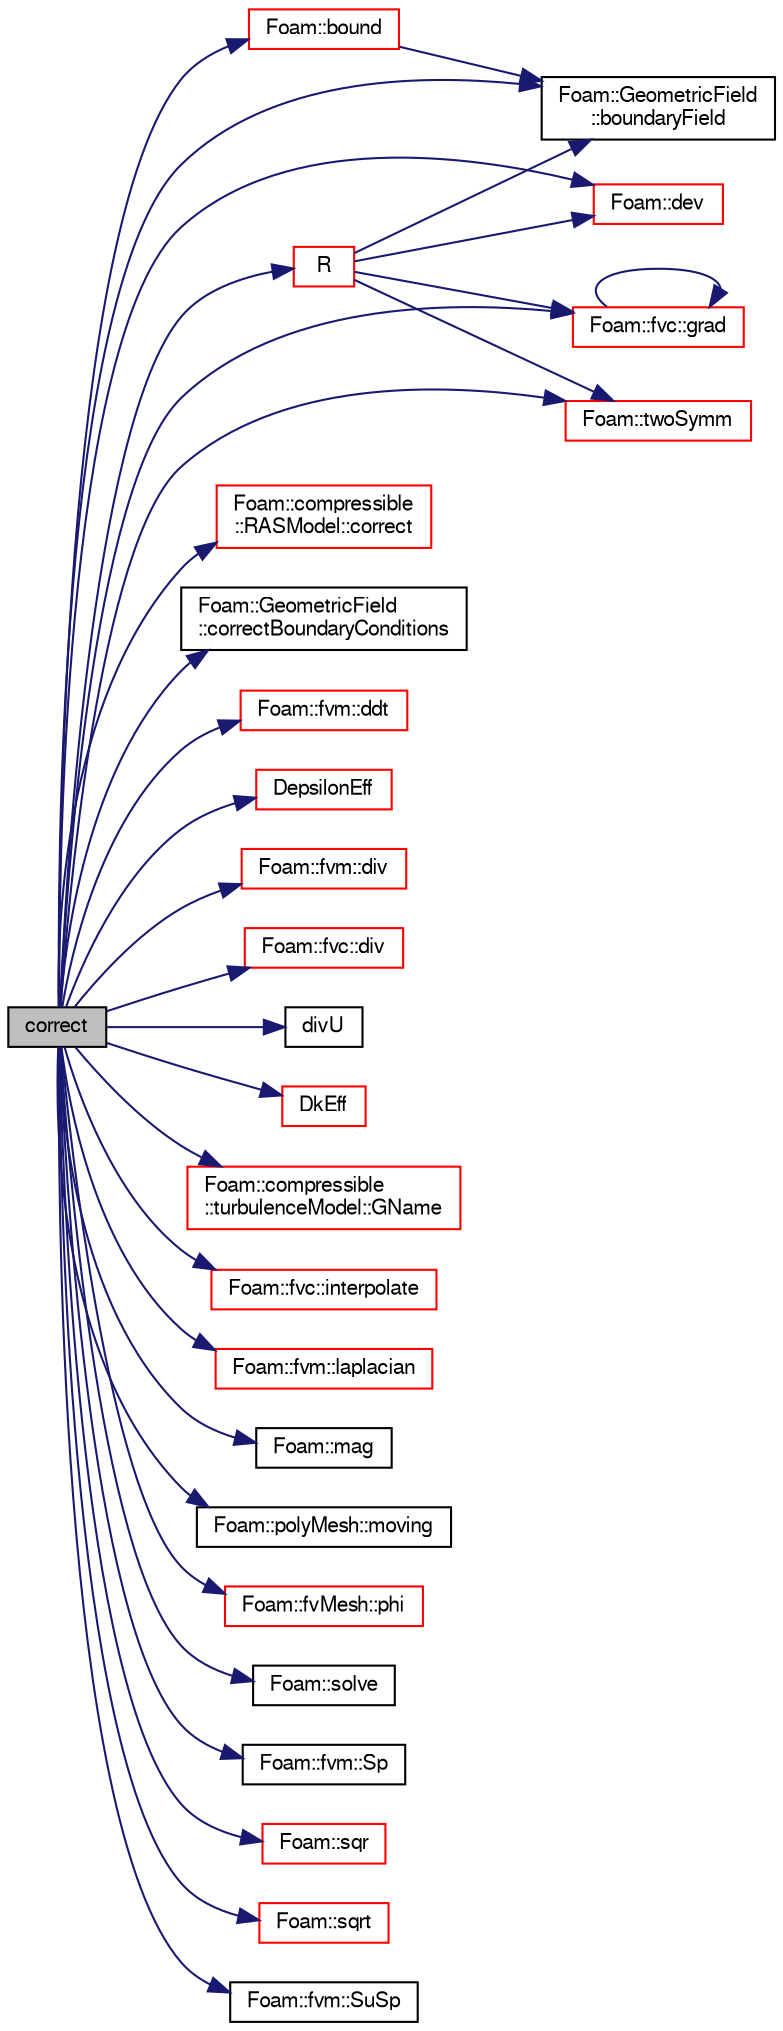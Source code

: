 digraph "correct"
{
  bgcolor="transparent";
  edge [fontname="FreeSans",fontsize="10",labelfontname="FreeSans",labelfontsize="10"];
  node [fontname="FreeSans",fontsize="10",shape=record];
  rankdir="LR";
  Node1077 [label="correct",height=0.2,width=0.4,color="black", fillcolor="grey75", style="filled", fontcolor="black"];
  Node1077 -> Node1078 [color="midnightblue",fontsize="10",style="solid",fontname="FreeSans"];
  Node1078 [label="Foam::bound",height=0.2,width=0.4,color="red",URL="$a21124.html#a334b2a2d0ce7997d360f7a018174a077",tooltip="Bound the given scalar field if it has gone unbounded. "];
  Node1078 -> Node1104 [color="midnightblue",fontsize="10",style="solid",fontname="FreeSans"];
  Node1104 [label="Foam::GeometricField\l::boundaryField",height=0.2,width=0.4,color="black",URL="$a22434.html#a3c6c1a789b48ea0c5e8bff64f9c14f2d",tooltip="Return reference to GeometricBoundaryField. "];
  Node1077 -> Node1104 [color="midnightblue",fontsize="10",style="solid",fontname="FreeSans"];
  Node1077 -> Node1392 [color="midnightblue",fontsize="10",style="solid",fontname="FreeSans"];
  Node1392 [label="Foam::compressible\l::RASModel::correct",height=0.2,width=0.4,color="red",URL="$a30758.html#a3ae44b28050c3aa494c1d8e18cf618c1",tooltip="Solve the turbulence equations and correct the turbulence viscosity. "];
  Node1077 -> Node1385 [color="midnightblue",fontsize="10",style="solid",fontname="FreeSans"];
  Node1385 [label="Foam::GeometricField\l::correctBoundaryConditions",height=0.2,width=0.4,color="black",URL="$a22434.html#acaf6878ef900e593c4b20812f1b567d6",tooltip="Correct boundary field. "];
  Node1077 -> Node1394 [color="midnightblue",fontsize="10",style="solid",fontname="FreeSans"];
  Node1394 [label="Foam::fvm::ddt",height=0.2,width=0.4,color="red",URL="$a21135.html#a2d88eca98ab69b84af7ddb96e35f5a44"];
  Node1077 -> Node1395 [color="midnightblue",fontsize="10",style="solid",fontname="FreeSans"];
  Node1395 [label="DepsilonEff",height=0.2,width=0.4,color="red",URL="$a30766.html#aaeb98c07acb7524ea98bf458352bc85a",tooltip="Return the effective diffusivity for epsilon. "];
  Node1077 -> Node1398 [color="midnightblue",fontsize="10",style="solid",fontname="FreeSans"];
  Node1398 [label="Foam::dev",height=0.2,width=0.4,color="red",URL="$a21124.html#a042ede1d98e91923a7cc5e14e9f86854"];
  Node1077 -> Node1399 [color="midnightblue",fontsize="10",style="solid",fontname="FreeSans"];
  Node1399 [label="Foam::fvm::div",height=0.2,width=0.4,color="red",URL="$a21135.html#a058dd4757c11ae656c8d576632b33d25"];
  Node1077 -> Node1261 [color="midnightblue",fontsize="10",style="solid",fontname="FreeSans"];
  Node1261 [label="Foam::fvc::div",height=0.2,width=0.4,color="red",URL="$a21134.html#a585533948ad80abfe589d920c641f251"];
  Node1077 -> Node1408 [color="midnightblue",fontsize="10",style="solid",fontname="FreeSans"];
  Node1408 [label="divU",height=0.2,width=0.4,color="black",URL="$a38540.html#a09bc63f3dad0c233d722b7374810ad3d"];
  Node1077 -> Node1409 [color="midnightblue",fontsize="10",style="solid",fontname="FreeSans"];
  Node1409 [label="DkEff",height=0.2,width=0.4,color="red",URL="$a30766.html#a1faa4b448524c4de622637dc51aa4a30",tooltip="Return the effective diffusivity for k. "];
  Node1077 -> Node1410 [color="midnightblue",fontsize="10",style="solid",fontname="FreeSans"];
  Node1410 [label="Foam::compressible\l::turbulenceModel::GName",height=0.2,width=0.4,color="red",URL="$a30818.html#a530c14556551704a03baa28ac70a78a0",tooltip="Helper function to return the nam eof the turbulence G field. "];
  Node1077 -> Node1411 [color="midnightblue",fontsize="10",style="solid",fontname="FreeSans"];
  Node1411 [label="Foam::fvc::grad",height=0.2,width=0.4,color="red",URL="$a21134.html#a7c00ec90ecc15ed3005255e42c52827a"];
  Node1411 -> Node1411 [color="midnightblue",fontsize="10",style="solid",fontname="FreeSans"];
  Node1077 -> Node1413 [color="midnightblue",fontsize="10",style="solid",fontname="FreeSans"];
  Node1413 [label="Foam::fvc::interpolate",height=0.2,width=0.4,color="red",URL="$a21134.html#addbc18784300dd0955a9bf79f8e2c43b"];
  Node1077 -> Node1414 [color="midnightblue",fontsize="10",style="solid",fontname="FreeSans"];
  Node1414 [label="Foam::fvm::laplacian",height=0.2,width=0.4,color="red",URL="$a21135.html#a05679b154654e47e9f1e2fbd2bc0bae0"];
  Node1077 -> Node1177 [color="midnightblue",fontsize="10",style="solid",fontname="FreeSans"];
  Node1177 [label="Foam::mag",height=0.2,width=0.4,color="black",URL="$a21124.html#a929da2a3fdcf3dacbbe0487d3a330dae"];
  Node1077 -> Node1265 [color="midnightblue",fontsize="10",style="solid",fontname="FreeSans"];
  Node1265 [label="Foam::polyMesh::moving",height=0.2,width=0.4,color="black",URL="$a27410.html#afa64275c1aa240283901d7afcb2f153d",tooltip="Is mesh moving. "];
  Node1077 -> Node1219 [color="midnightblue",fontsize="10",style="solid",fontname="FreeSans"];
  Node1219 [label="Foam::fvMesh::phi",height=0.2,width=0.4,color="red",URL="$a22766.html#a48401d78677e2dbdd15a4c41d49677b8",tooltip="Return cell face motion fluxes. "];
  Node1077 -> Node1415 [color="midnightblue",fontsize="10",style="solid",fontname="FreeSans"];
  Node1415 [label="R",height=0.2,width=0.4,color="red",URL="$a30766.html#a89520ba1b936e6ffed0baac06d42349b",tooltip="Return the Reynolds stress tensor. "];
  Node1415 -> Node1104 [color="midnightblue",fontsize="10",style="solid",fontname="FreeSans"];
  Node1415 -> Node1398 [color="midnightblue",fontsize="10",style="solid",fontname="FreeSans"];
  Node1415 -> Node1411 [color="midnightblue",fontsize="10",style="solid",fontname="FreeSans"];
  Node1415 -> Node1417 [color="midnightblue",fontsize="10",style="solid",fontname="FreeSans"];
  Node1417 [label="Foam::twoSymm",height=0.2,width=0.4,color="red",URL="$a21124.html#a446550beb700669a32e76d9b87d5e043"];
  Node1077 -> Node1418 [color="midnightblue",fontsize="10",style="solid",fontname="FreeSans"];
  Node1418 [label="Foam::solve",height=0.2,width=0.4,color="black",URL="$a21124.html#a745114a2fef57ff2df3946017d4dec34",tooltip="Solve returning the solution statistics given convergence tolerance. "];
  Node1077 -> Node1419 [color="midnightblue",fontsize="10",style="solid",fontname="FreeSans"];
  Node1419 [label="Foam::fvm::Sp",height=0.2,width=0.4,color="black",URL="$a21135.html#a67e0938495ebeac7ad57361957720554"];
  Node1077 -> Node1420 [color="midnightblue",fontsize="10",style="solid",fontname="FreeSans"];
  Node1420 [label="Foam::sqr",height=0.2,width=0.4,color="red",URL="$a21124.html#a277dc11c581d53826ab5090b08f3b17b"];
  Node1077 -> Node1421 [color="midnightblue",fontsize="10",style="solid",fontname="FreeSans"];
  Node1421 [label="Foam::sqrt",height=0.2,width=0.4,color="red",URL="$a21124.html#a8616bd62eebf2342a80222fecb1bda71"];
  Node1077 -> Node1422 [color="midnightblue",fontsize="10",style="solid",fontname="FreeSans"];
  Node1422 [label="Foam::fvm::SuSp",height=0.2,width=0.4,color="black",URL="$a21135.html#afbc5644dc62f3adaff3848482484e0a6"];
  Node1077 -> Node1417 [color="midnightblue",fontsize="10",style="solid",fontname="FreeSans"];
}
